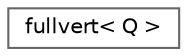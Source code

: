 digraph "Graphical Class Hierarchy"
{
 // INTERACTIVE_SVG=YES
 // LATEX_PDF_SIZE
  bgcolor="transparent";
  edge [fontname=Helvetica,fontsize=10,labelfontname=Helvetica,labelfontsize=10];
  node [fontname=Helvetica,fontsize=10,shape=box,height=0.2,width=0.4];
  rankdir="LR";
  Node0 [id="Node000000",label="fullvert\< Q \>",height=0.2,width=0.4,color="grey40", fillcolor="white", style="filled",URL="$dc/d2d/classfullvert.html",tooltip=" "];
}
